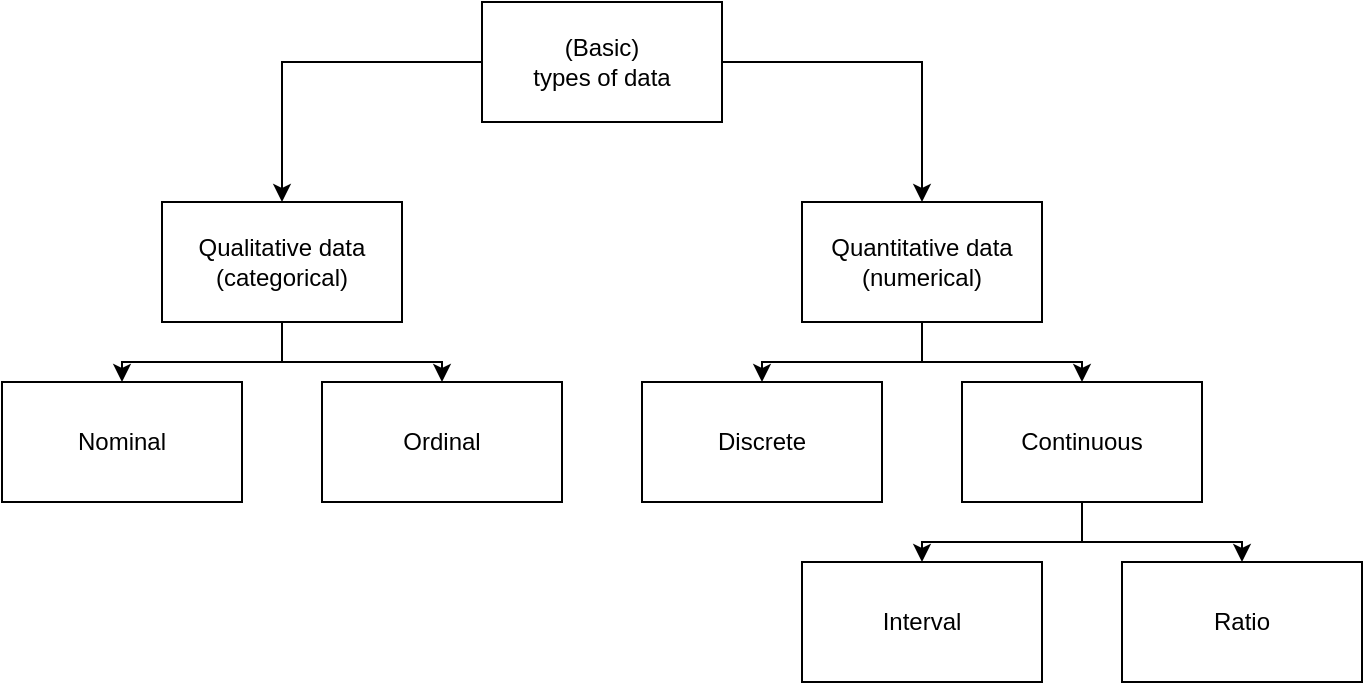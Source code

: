 <mxfile version="21.1.4" type="github">
  <diagram name="Page-1" id="CXziZJRfGkEII9S6MPZV">
    <mxGraphModel dx="984" dy="668" grid="1" gridSize="10" guides="1" tooltips="1" connect="1" arrows="1" fold="1" page="1" pageScale="1" pageWidth="827" pageHeight="1169" math="0" shadow="0">
      <root>
        <mxCell id="0" />
        <mxCell id="1" parent="0" />
        <mxCell id="lqd2hJwmUWdvgEiue1Pk-13" style="edgeStyle=orthogonalEdgeStyle;rounded=0;orthogonalLoop=1;jettySize=auto;html=1;entryX=0.5;entryY=0;entryDx=0;entryDy=0;" edge="1" parent="1" source="lqd2hJwmUWdvgEiue1Pk-1" target="lqd2hJwmUWdvgEiue1Pk-2">
          <mxGeometry relative="1" as="geometry" />
        </mxCell>
        <mxCell id="lqd2hJwmUWdvgEiue1Pk-14" style="edgeStyle=orthogonalEdgeStyle;rounded=0;orthogonalLoop=1;jettySize=auto;html=1;entryX=0.5;entryY=0;entryDx=0;entryDy=0;" edge="1" parent="1" source="lqd2hJwmUWdvgEiue1Pk-1" target="lqd2hJwmUWdvgEiue1Pk-3">
          <mxGeometry relative="1" as="geometry" />
        </mxCell>
        <mxCell id="lqd2hJwmUWdvgEiue1Pk-1" value="(Basic) &lt;br&gt;types of data" style="rounded=0;whiteSpace=wrap;html=1;" vertex="1" parent="1">
          <mxGeometry x="360" y="100" width="120" height="60" as="geometry" />
        </mxCell>
        <mxCell id="lqd2hJwmUWdvgEiue1Pk-15" style="edgeStyle=orthogonalEdgeStyle;rounded=0;orthogonalLoop=1;jettySize=auto;html=1;exitX=0.5;exitY=1;exitDx=0;exitDy=0;entryX=0.5;entryY=0;entryDx=0;entryDy=0;" edge="1" parent="1" source="lqd2hJwmUWdvgEiue1Pk-2" target="lqd2hJwmUWdvgEiue1Pk-5">
          <mxGeometry relative="1" as="geometry" />
        </mxCell>
        <mxCell id="lqd2hJwmUWdvgEiue1Pk-16" style="edgeStyle=orthogonalEdgeStyle;rounded=0;orthogonalLoop=1;jettySize=auto;html=1;exitX=0.5;exitY=1;exitDx=0;exitDy=0;entryX=0.5;entryY=0;entryDx=0;entryDy=0;" edge="1" parent="1" source="lqd2hJwmUWdvgEiue1Pk-2" target="lqd2hJwmUWdvgEiue1Pk-6">
          <mxGeometry relative="1" as="geometry" />
        </mxCell>
        <mxCell id="lqd2hJwmUWdvgEiue1Pk-2" value="Qualitative data&lt;br&gt;(categorical)" style="rounded=0;whiteSpace=wrap;html=1;" vertex="1" parent="1">
          <mxGeometry x="200" y="200" width="120" height="60" as="geometry" />
        </mxCell>
        <mxCell id="lqd2hJwmUWdvgEiue1Pk-17" style="edgeStyle=orthogonalEdgeStyle;rounded=0;orthogonalLoop=1;jettySize=auto;html=1;exitX=0.5;exitY=1;exitDx=0;exitDy=0;entryX=0.5;entryY=0;entryDx=0;entryDy=0;" edge="1" parent="1" source="lqd2hJwmUWdvgEiue1Pk-3" target="lqd2hJwmUWdvgEiue1Pk-9">
          <mxGeometry relative="1" as="geometry" />
        </mxCell>
        <mxCell id="lqd2hJwmUWdvgEiue1Pk-18" style="edgeStyle=orthogonalEdgeStyle;rounded=0;orthogonalLoop=1;jettySize=auto;html=1;exitX=0.5;exitY=1;exitDx=0;exitDy=0;entryX=0.5;entryY=0;entryDx=0;entryDy=0;" edge="1" parent="1" source="lqd2hJwmUWdvgEiue1Pk-3" target="lqd2hJwmUWdvgEiue1Pk-10">
          <mxGeometry relative="1" as="geometry" />
        </mxCell>
        <mxCell id="lqd2hJwmUWdvgEiue1Pk-3" value="Quantitative data&lt;br&gt;(numerical)" style="rounded=0;whiteSpace=wrap;html=1;" vertex="1" parent="1">
          <mxGeometry x="520" y="200" width="120" height="60" as="geometry" />
        </mxCell>
        <mxCell id="lqd2hJwmUWdvgEiue1Pk-5" value="Nominal" style="rounded=0;whiteSpace=wrap;html=1;" vertex="1" parent="1">
          <mxGeometry x="120" y="290" width="120" height="60" as="geometry" />
        </mxCell>
        <mxCell id="lqd2hJwmUWdvgEiue1Pk-6" value="Ordinal" style="rounded=0;whiteSpace=wrap;html=1;" vertex="1" parent="1">
          <mxGeometry x="280" y="290" width="120" height="60" as="geometry" />
        </mxCell>
        <mxCell id="lqd2hJwmUWdvgEiue1Pk-7" style="edgeStyle=orthogonalEdgeStyle;rounded=0;orthogonalLoop=1;jettySize=auto;html=1;exitX=0.5;exitY=1;exitDx=0;exitDy=0;" edge="1" parent="1" source="lqd2hJwmUWdvgEiue1Pk-3" target="lqd2hJwmUWdvgEiue1Pk-3">
          <mxGeometry relative="1" as="geometry" />
        </mxCell>
        <mxCell id="lqd2hJwmUWdvgEiue1Pk-9" value="Discrete" style="rounded=0;whiteSpace=wrap;html=1;" vertex="1" parent="1">
          <mxGeometry x="440" y="290" width="120" height="60" as="geometry" />
        </mxCell>
        <mxCell id="lqd2hJwmUWdvgEiue1Pk-19" style="edgeStyle=orthogonalEdgeStyle;rounded=0;orthogonalLoop=1;jettySize=auto;html=1;exitX=0.5;exitY=1;exitDx=0;exitDy=0;entryX=0.5;entryY=0;entryDx=0;entryDy=0;" edge="1" parent="1" source="lqd2hJwmUWdvgEiue1Pk-10" target="lqd2hJwmUWdvgEiue1Pk-11">
          <mxGeometry relative="1" as="geometry" />
        </mxCell>
        <mxCell id="lqd2hJwmUWdvgEiue1Pk-20" style="edgeStyle=orthogonalEdgeStyle;rounded=0;orthogonalLoop=1;jettySize=auto;html=1;exitX=0.5;exitY=1;exitDx=0;exitDy=0;entryX=0.5;entryY=0;entryDx=0;entryDy=0;" edge="1" parent="1" source="lqd2hJwmUWdvgEiue1Pk-10" target="lqd2hJwmUWdvgEiue1Pk-12">
          <mxGeometry relative="1" as="geometry" />
        </mxCell>
        <mxCell id="lqd2hJwmUWdvgEiue1Pk-10" value="Continuous" style="rounded=0;whiteSpace=wrap;html=1;" vertex="1" parent="1">
          <mxGeometry x="600" y="290" width="120" height="60" as="geometry" />
        </mxCell>
        <mxCell id="lqd2hJwmUWdvgEiue1Pk-11" value="Interval" style="rounded=0;whiteSpace=wrap;html=1;" vertex="1" parent="1">
          <mxGeometry x="520" y="380" width="120" height="60" as="geometry" />
        </mxCell>
        <mxCell id="lqd2hJwmUWdvgEiue1Pk-12" value="Ratio" style="rounded=0;whiteSpace=wrap;html=1;" vertex="1" parent="1">
          <mxGeometry x="680" y="380" width="120" height="60" as="geometry" />
        </mxCell>
      </root>
    </mxGraphModel>
  </diagram>
</mxfile>
